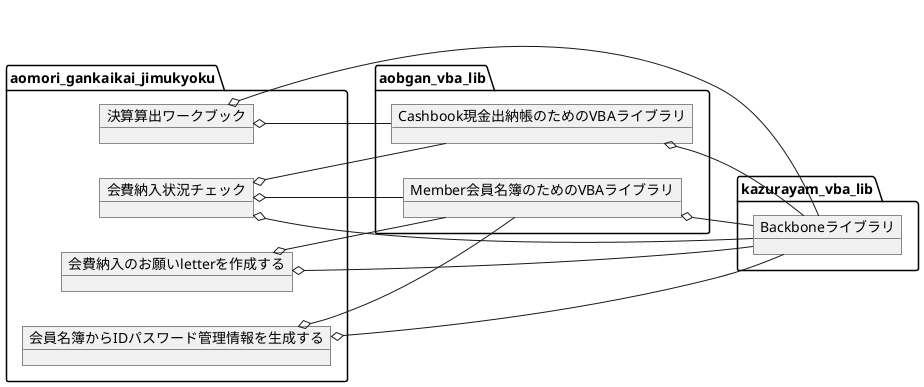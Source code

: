 @startuml 事務局Excelブック関連図
left to right direction

package kazurayam_vba_lib {
    object Backboneライブラリ
}

package aomori_gankaikai_jimukyoku {
    object 決算算出ワークブック
    object 会費納入状況チェック
    object 会費納入のお願いletterを作成する
    object 会員名簿からIDパスワード管理情報を生成する
}

package aobgan_vba_lib {
    object Member会員名簿のためのVBAライブラリ
    object Cashbook現金出納帳のためのVBAライブラリ
}

決算算出ワークブック o-- Backboneライブラリ
会費納入状況チェック o-- Backboneライブラリ
会費納入のお願いletterを作成する o-- Backboneライブラリ
会員名簿からIDパスワード管理情報を生成する o-- Backboneライブラリ
決算算出ワークブック o-- Cashbook現金出納帳のためのVBAライブラリ
会費納入状況チェック o-- Cashbook現金出納帳のためのVBAライブラリ
会費納入状況チェック o-- Member会員名簿のためのVBAライブラリ
会費納入のお願いletterを作成する o-- Member会員名簿のためのVBAライブラリ
会員名簿からIDパスワード管理情報を生成する o-- Member会員名簿のためのVBAライブラリ
Member会員名簿のためのVBAライブラリ o-- Backboneライブラリ
Cashbook現金出納帳のためのVBAライブラリ o-- Backboneライブラリ
@enduml
